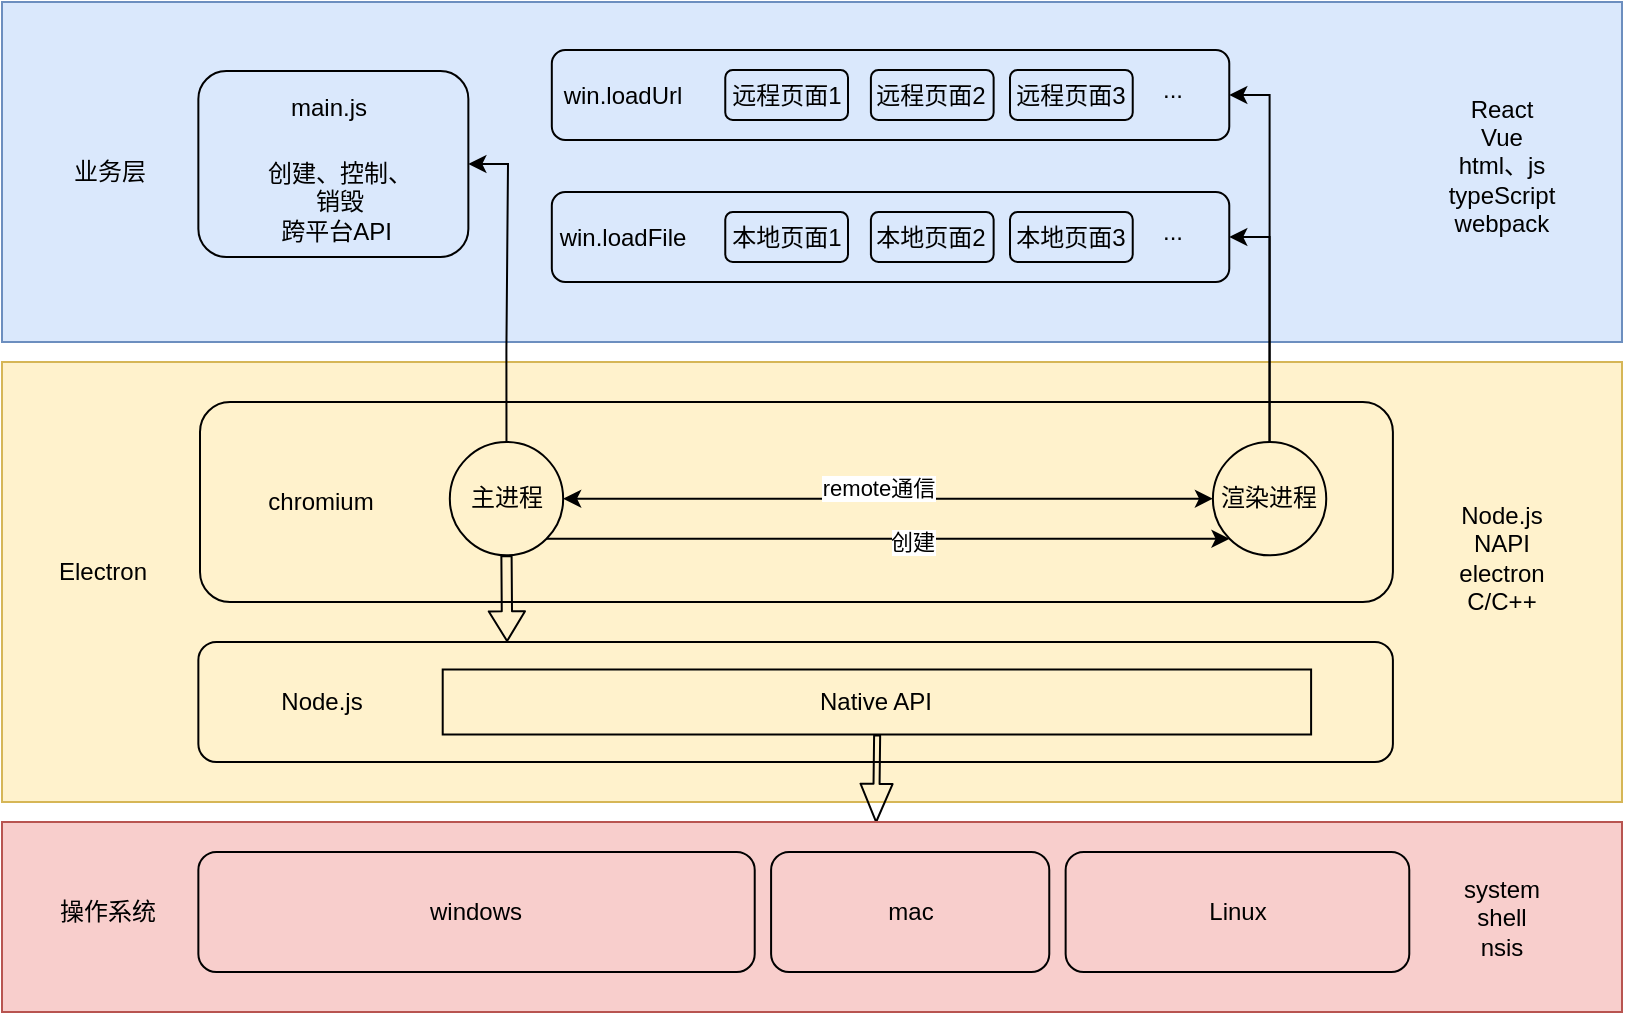 <mxfile version="14.8.4" type="github">
  <diagram id="m6H8VTKPJ6Sz8m5hufJF" name="第 1 页">
    <mxGraphModel dx="2067" dy="754" grid="1" gridSize="10" guides="1" tooltips="1" connect="1" arrows="1" fold="1" page="1" pageScale="1" pageWidth="827" pageHeight="1169" math="0" shadow="0">
      <root>
        <mxCell id="0" />
        <mxCell id="1" parent="0" />
        <mxCell id="TbtT0JVvoeRSLPMh4YAU-9" value="" style="group" vertex="1" connectable="0" parent="1">
          <mxGeometry x="-800" y="10" width="810" height="505" as="geometry" />
        </mxCell>
        <mxCell id="xWHJRbcJxK2UCn6IHJpZ-27" value="" style="rounded=0;whiteSpace=wrap;html=1;fillColor=#dae8fc;strokeColor=#6c8ebf;" parent="TbtT0JVvoeRSLPMh4YAU-9" vertex="1">
          <mxGeometry width="810" height="170" as="geometry" />
        </mxCell>
        <mxCell id="xWHJRbcJxK2UCn6IHJpZ-18" value="" style="rounded=0;whiteSpace=wrap;html=1;fillColor=#fff2cc;strokeColor=#d6b656;" parent="TbtT0JVvoeRSLPMh4YAU-9" vertex="1">
          <mxGeometry y="180" width="810" height="220" as="geometry" />
        </mxCell>
        <mxCell id="xWHJRbcJxK2UCn6IHJpZ-2" value="" style="rounded=1;whiteSpace=wrap;html=1;fillColor=none;" parent="TbtT0JVvoeRSLPMh4YAU-9" vertex="1">
          <mxGeometry x="99" y="200" width="596.455" height="100" as="geometry" />
        </mxCell>
        <mxCell id="xWHJRbcJxK2UCn6IHJpZ-3" value="chromium" style="text;html=1;strokeColor=none;fillColor=none;align=center;verticalAlign=middle;whiteSpace=wrap;rounded=0;" parent="TbtT0JVvoeRSLPMh4YAU-9" vertex="1">
          <mxGeometry x="143.182" y="240" width="32.727" height="20" as="geometry" />
        </mxCell>
        <mxCell id="xWHJRbcJxK2UCn6IHJpZ-23" value="Electron" style="text;html=1;strokeColor=none;fillColor=none;align=center;verticalAlign=middle;whiteSpace=wrap;rounded=0;" parent="TbtT0JVvoeRSLPMh4YAU-9" vertex="1">
          <mxGeometry x="34.364" y="275" width="32.727" height="20" as="geometry" />
        </mxCell>
        <mxCell id="xWHJRbcJxK2UCn6IHJpZ-29" value="业务层" style="text;html=1;strokeColor=none;fillColor=none;align=center;verticalAlign=middle;whiteSpace=wrap;rounded=0;" parent="TbtT0JVvoeRSLPMh4YAU-9" vertex="1">
          <mxGeometry x="31.36" y="75" width="45.64" height="20" as="geometry" />
        </mxCell>
        <mxCell id="xWHJRbcJxK2UCn6IHJpZ-31" value="" style="rounded=1;whiteSpace=wrap;html=1;fillColor=none;" parent="TbtT0JVvoeRSLPMh4YAU-9" vertex="1">
          <mxGeometry x="274.909" y="24" width="338.727" height="45" as="geometry" />
        </mxCell>
        <mxCell id="xWHJRbcJxK2UCn6IHJpZ-32" value="" style="rounded=1;whiteSpace=wrap;html=1;fillColor=none;" parent="TbtT0JVvoeRSLPMh4YAU-9" vertex="1">
          <mxGeometry x="274.909" y="95" width="338.727" height="45" as="geometry" />
        </mxCell>
        <mxCell id="xWHJRbcJxK2UCn6IHJpZ-39" value="win.loadUrl" style="text;html=1;strokeColor=none;fillColor=none;align=center;verticalAlign=middle;whiteSpace=wrap;rounded=0;" parent="TbtT0JVvoeRSLPMh4YAU-9" vertex="1">
          <mxGeometry x="293.727" y="36.5" width="32.727" height="20" as="geometry" />
        </mxCell>
        <mxCell id="xWHJRbcJxK2UCn6IHJpZ-40" value="win.loadFile" style="text;html=1;strokeColor=none;fillColor=none;align=center;verticalAlign=middle;whiteSpace=wrap;rounded=0;" parent="TbtT0JVvoeRSLPMh4YAU-9" vertex="1">
          <mxGeometry x="293.727" y="107.5" width="32.727" height="20" as="geometry" />
        </mxCell>
        <mxCell id="xWHJRbcJxK2UCn6IHJpZ-41" value="本地页面1" style="rounded=1;whiteSpace=wrap;html=1;fillColor=none;" parent="TbtT0JVvoeRSLPMh4YAU-9" vertex="1">
          <mxGeometry x="361.636" y="105" width="61.364" height="25" as="geometry" />
        </mxCell>
        <mxCell id="xWHJRbcJxK2UCn6IHJpZ-42" value="本地页面2" style="rounded=1;whiteSpace=wrap;html=1;fillColor=none;" parent="TbtT0JVvoeRSLPMh4YAU-9" vertex="1">
          <mxGeometry x="434.455" y="105" width="61.364" height="25" as="geometry" />
        </mxCell>
        <mxCell id="xWHJRbcJxK2UCn6IHJpZ-43" value="本地页面3" style="rounded=1;whiteSpace=wrap;html=1;fillColor=none;" parent="TbtT0JVvoeRSLPMh4YAU-9" vertex="1">
          <mxGeometry x="504" y="105" width="61.364" height="25" as="geometry" />
        </mxCell>
        <mxCell id="xWHJRbcJxK2UCn6IHJpZ-44" value="..." style="text;html=1;strokeColor=none;fillColor=none;align=center;verticalAlign=middle;whiteSpace=wrap;rounded=0;" parent="TbtT0JVvoeRSLPMh4YAU-9" vertex="1">
          <mxGeometry x="568.636" y="105" width="32.727" height="20" as="geometry" />
        </mxCell>
        <mxCell id="xWHJRbcJxK2UCn6IHJpZ-45" value="远程页面1" style="rounded=1;whiteSpace=wrap;html=1;fillColor=none;" parent="TbtT0JVvoeRSLPMh4YAU-9" vertex="1">
          <mxGeometry x="361.636" y="34" width="61.364" height="25" as="geometry" />
        </mxCell>
        <mxCell id="xWHJRbcJxK2UCn6IHJpZ-46" value="远程页面2" style="rounded=1;whiteSpace=wrap;html=1;fillColor=none;" parent="TbtT0JVvoeRSLPMh4YAU-9" vertex="1">
          <mxGeometry x="434.455" y="34" width="61.364" height="25" as="geometry" />
        </mxCell>
        <mxCell id="xWHJRbcJxK2UCn6IHJpZ-47" value="远程页面3" style="rounded=1;whiteSpace=wrap;html=1;fillColor=none;" parent="TbtT0JVvoeRSLPMh4YAU-9" vertex="1">
          <mxGeometry x="504" y="34" width="61.364" height="25" as="geometry" />
        </mxCell>
        <mxCell id="xWHJRbcJxK2UCn6IHJpZ-48" value="..." style="text;html=1;strokeColor=none;fillColor=none;align=center;verticalAlign=middle;whiteSpace=wrap;rounded=0;" parent="TbtT0JVvoeRSLPMh4YAU-9" vertex="1">
          <mxGeometry x="569.455" y="34" width="32.727" height="20" as="geometry" />
        </mxCell>
        <mxCell id="xWHJRbcJxK2UCn6IHJpZ-51" value="" style="rounded=1;whiteSpace=wrap;html=1;fillColor=none;" parent="TbtT0JVvoeRSLPMh4YAU-9" vertex="1">
          <mxGeometry x="98.182" y="34.5" width="135" height="93" as="geometry" />
        </mxCell>
        <mxCell id="xWHJRbcJxK2UCn6IHJpZ-52" value="创建、控制、销毁&lt;br&gt;跨平台API&amp;nbsp;" style="text;html=1;strokeColor=none;fillColor=none;align=center;verticalAlign=middle;whiteSpace=wrap;rounded=0;" parent="TbtT0JVvoeRSLPMh4YAU-9" vertex="1">
          <mxGeometry x="127.636" y="92.5" width="81.818" height="15" as="geometry" />
        </mxCell>
        <mxCell id="xWHJRbcJxK2UCn6IHJpZ-54" value="main.js" style="text;html=1;strokeColor=none;fillColor=none;align=center;verticalAlign=middle;whiteSpace=wrap;rounded=0;" parent="TbtT0JVvoeRSLPMh4YAU-9" vertex="1">
          <mxGeometry x="147.273" y="43" width="32.727" height="20" as="geometry" />
        </mxCell>
        <mxCell id="TbtT0JVvoeRSLPMh4YAU-1" value="" style="group" vertex="1" connectable="0" parent="TbtT0JVvoeRSLPMh4YAU-9">
          <mxGeometry x="98.182" y="320" width="597.273" height="90" as="geometry" />
        </mxCell>
        <mxCell id="xWHJRbcJxK2UCn6IHJpZ-4" value="" style="rounded=1;whiteSpace=wrap;html=1;fillColor=none;" parent="TbtT0JVvoeRSLPMh4YAU-1" vertex="1">
          <mxGeometry width="597.273" height="60" as="geometry" />
        </mxCell>
        <mxCell id="xWHJRbcJxK2UCn6IHJpZ-5" value="Node.js" style="text;html=1;strokeColor=none;fillColor=none;align=center;verticalAlign=middle;whiteSpace=wrap;rounded=0;" parent="TbtT0JVvoeRSLPMh4YAU-1" vertex="1">
          <mxGeometry x="35.293" y="20" width="54.298" height="20" as="geometry" />
        </mxCell>
        <mxCell id="xWHJRbcJxK2UCn6IHJpZ-13" value="Native API" style="rounded=0;whiteSpace=wrap;html=1;fillColor=none;" parent="TbtT0JVvoeRSLPMh4YAU-1" vertex="1">
          <mxGeometry x="122.171" y="13.75" width="434.193" height="32.5" as="geometry" />
        </mxCell>
        <mxCell id="xWHJRbcJxK2UCn6IHJpZ-15" value="" style="shape=flexArrow;endArrow=classic;html=1;width=3.023;endSize=6.023;endWidth=12;exitX=0.557;exitY=0.985;exitDx=0;exitDy=0;exitPerimeter=0;" parent="TbtT0JVvoeRSLPMh4YAU-1" edge="1">
          <mxGeometry width="50" height="50" relative="1" as="geometry">
            <mxPoint x="339.391" y="46.253" as="sourcePoint" />
            <mxPoint x="338.862" y="90.49" as="targetPoint" />
          </mxGeometry>
        </mxCell>
        <mxCell id="TbtT0JVvoeRSLPMh4YAU-2" value="" style="group" vertex="1" connectable="0" parent="TbtT0JVvoeRSLPMh4YAU-9">
          <mxGeometry y="410" width="810" height="95" as="geometry" />
        </mxCell>
        <mxCell id="xWHJRbcJxK2UCn6IHJpZ-20" value="" style="rounded=0;whiteSpace=wrap;html=1;fillColor=#f8cecc;strokeColor=#b85450;" parent="TbtT0JVvoeRSLPMh4YAU-2" vertex="1">
          <mxGeometry width="810" height="95" as="geometry" />
        </mxCell>
        <mxCell id="xWHJRbcJxK2UCn6IHJpZ-9" value="windows" style="rounded=1;whiteSpace=wrap;html=1;fillColor=none;" parent="TbtT0JVvoeRSLPMh4YAU-2" vertex="1">
          <mxGeometry x="98.182" y="15" width="278.182" height="60" as="geometry" />
        </mxCell>
        <mxCell id="xWHJRbcJxK2UCn6IHJpZ-10" value="mac" style="rounded=1;whiteSpace=wrap;html=1;fillColor=none;" parent="TbtT0JVvoeRSLPMh4YAU-2" vertex="1">
          <mxGeometry x="384.545" y="15" width="139.091" height="60" as="geometry" />
        </mxCell>
        <mxCell id="xWHJRbcJxK2UCn6IHJpZ-11" value="Linux" style="rounded=1;whiteSpace=wrap;html=1;fillColor=none;" parent="TbtT0JVvoeRSLPMh4YAU-2" vertex="1">
          <mxGeometry x="531.818" y="15" width="171.818" height="60" as="geometry" />
        </mxCell>
        <mxCell id="xWHJRbcJxK2UCn6IHJpZ-24" value="操作系统" style="text;html=1;strokeColor=none;fillColor=none;align=center;verticalAlign=middle;whiteSpace=wrap;rounded=0;" parent="TbtT0JVvoeRSLPMh4YAU-2" vertex="1">
          <mxGeometry x="26.18" y="35" width="53.82" height="20" as="geometry" />
        </mxCell>
        <mxCell id="TbtT0JVvoeRSLPMh4YAU-13" value="system&lt;br&gt;shell&lt;br&gt;nsis" style="text;html=1;strokeColor=none;fillColor=none;align=center;verticalAlign=middle;whiteSpace=wrap;rounded=0;" vertex="1" parent="TbtT0JVvoeRSLPMh4YAU-2">
          <mxGeometry x="710" y="9.5" width="80" height="76" as="geometry" />
        </mxCell>
        <mxCell id="TbtT0JVvoeRSLPMh4YAU-3" value="" style="group" vertex="1" connectable="0" parent="TbtT0JVvoeRSLPMh4YAU-9">
          <mxGeometry x="220.909" y="220" width="466.364" height="86.25" as="geometry" />
        </mxCell>
        <mxCell id="xWHJRbcJxK2UCn6IHJpZ-26" value="渲染进程" style="ellipse;whiteSpace=wrap;html=1;aspect=fixed;fillColor=none;" parent="TbtT0JVvoeRSLPMh4YAU-3" vertex="1">
          <mxGeometry x="384.544" width="56.667" height="56.667" as="geometry" />
        </mxCell>
        <mxCell id="TbtT0JVvoeRSLPMh4YAU-5" style="edgeStyle=orthogonalEdgeStyle;rounded=0;orthogonalLoop=1;jettySize=auto;html=1;exitX=0.5;exitY=0;exitDx=0;exitDy=0;entryX=1;entryY=0.5;entryDx=0;entryDy=0;" edge="1" parent="TbtT0JVvoeRSLPMh4YAU-9" source="xWHJRbcJxK2UCn6IHJpZ-25" target="xWHJRbcJxK2UCn6IHJpZ-51">
          <mxGeometry relative="1" as="geometry">
            <Array as="points">
              <mxPoint x="252" y="174" />
              <mxPoint x="253" y="174" />
              <mxPoint x="253" y="81" />
            </Array>
          </mxGeometry>
        </mxCell>
        <mxCell id="TbtT0JVvoeRSLPMh4YAU-6" value="" style="shape=flexArrow;endArrow=classic;html=1;width=5.116;endSize=4.612;endWidth=12;exitX=0.5;exitY=1;exitDx=0;exitDy=0;" edge="1" parent="TbtT0JVvoeRSLPMh4YAU-9" source="xWHJRbcJxK2UCn6IHJpZ-25">
          <mxGeometry width="50" height="50" relative="1" as="geometry">
            <mxPoint x="252.545" y="289" as="sourcePoint" />
            <mxPoint x="252.549" y="320" as="targetPoint" />
          </mxGeometry>
        </mxCell>
        <mxCell id="TbtT0JVvoeRSLPMh4YAU-7" style="edgeStyle=orthogonalEdgeStyle;rounded=0;orthogonalLoop=1;jettySize=auto;html=1;exitX=0.5;exitY=0;exitDx=0;exitDy=0;entryX=1;entryY=0.5;entryDx=0;entryDy=0;" edge="1" parent="TbtT0JVvoeRSLPMh4YAU-9" source="xWHJRbcJxK2UCn6IHJpZ-26" target="xWHJRbcJxK2UCn6IHJpZ-32">
          <mxGeometry relative="1" as="geometry" />
        </mxCell>
        <mxCell id="TbtT0JVvoeRSLPMh4YAU-8" style="edgeStyle=orthogonalEdgeStyle;rounded=0;orthogonalLoop=1;jettySize=auto;html=1;exitX=0.5;exitY=0;exitDx=0;exitDy=0;entryX=1;entryY=0.5;entryDx=0;entryDy=0;" edge="1" parent="TbtT0JVvoeRSLPMh4YAU-9" source="xWHJRbcJxK2UCn6IHJpZ-26" target="xWHJRbcJxK2UCn6IHJpZ-31">
          <mxGeometry relative="1" as="geometry" />
        </mxCell>
        <mxCell id="TbtT0JVvoeRSLPMh4YAU-10" value="React&lt;br&gt;Vue&lt;br&gt;html、js&lt;br&gt;typeScript&lt;br&gt;webpack" style="text;html=1;strokeColor=none;fillColor=none;align=center;verticalAlign=middle;whiteSpace=wrap;rounded=0;" vertex="1" parent="TbtT0JVvoeRSLPMh4YAU-9">
          <mxGeometry x="710" y="34" width="80" height="96" as="geometry" />
        </mxCell>
        <mxCell id="TbtT0JVvoeRSLPMh4YAU-12" value="Node.js&lt;br&gt;NAPI&lt;br&gt;electron&lt;br&gt;C/C++" style="text;html=1;strokeColor=none;fillColor=none;align=center;verticalAlign=middle;whiteSpace=wrap;rounded=0;" vertex="1" parent="TbtT0JVvoeRSLPMh4YAU-9">
          <mxGeometry x="710" y="240" width="80" height="76" as="geometry" />
        </mxCell>
        <mxCell id="xWHJRbcJxK2UCn6IHJpZ-25" value="主进程" style="ellipse;whiteSpace=wrap;html=1;aspect=fixed;fillColor=none;" parent="TbtT0JVvoeRSLPMh4YAU-9" vertex="1">
          <mxGeometry x="223.909" y="220" width="56.667" height="56.667" as="geometry" />
        </mxCell>
        <mxCell id="xWHJRbcJxK2UCn6IHJpZ-33" value="" style="endArrow=classic;startArrow=classic;html=1;exitX=1;exitY=0.5;exitDx=0;exitDy=0;" parent="TbtT0JVvoeRSLPMh4YAU-9" source="xWHJRbcJxK2UCn6IHJpZ-25" target="xWHJRbcJxK2UCn6IHJpZ-26" edge="1">
          <mxGeometry width="50" height="50" relative="1" as="geometry">
            <mxPoint x="410.909" y="262.145" as="sourcePoint" />
            <mxPoint x="497.273" y="285.668" as="targetPoint" />
          </mxGeometry>
        </mxCell>
        <mxCell id="xWHJRbcJxK2UCn6IHJpZ-34" value="remote通信" style="edgeLabel;html=1;align=center;verticalAlign=middle;resizable=0;points=[];" parent="xWHJRbcJxK2UCn6IHJpZ-33" vertex="1" connectable="0">
          <mxGeometry x="-0.033" y="4" relative="1" as="geometry">
            <mxPoint y="-2" as="offset" />
          </mxGeometry>
        </mxCell>
        <mxCell id="xWHJRbcJxK2UCn6IHJpZ-49" value="" style="endArrow=classic;html=1;exitX=1;exitY=1;exitDx=0;exitDy=0;entryX=0;entryY=1;entryDx=0;entryDy=0;" parent="TbtT0JVvoeRSLPMh4YAU-9" source="xWHJRbcJxK2UCn6IHJpZ-25" target="xWHJRbcJxK2UCn6IHJpZ-26" edge="1">
          <mxGeometry width="50" height="50" relative="1" as="geometry">
            <mxPoint x="549.091" y="262.145" as="sourcePoint" />
            <mxPoint x="635.455" y="222.94" as="targetPoint" />
          </mxGeometry>
        </mxCell>
        <mxCell id="xWHJRbcJxK2UCn6IHJpZ-50" value="创建" style="edgeLabel;html=1;align=center;verticalAlign=middle;resizable=0;points=[];" parent="xWHJRbcJxK2UCn6IHJpZ-49" vertex="1" connectable="0">
          <mxGeometry x="0.065" y="-1" relative="1" as="geometry">
            <mxPoint as="offset" />
          </mxGeometry>
        </mxCell>
      </root>
    </mxGraphModel>
  </diagram>
</mxfile>
